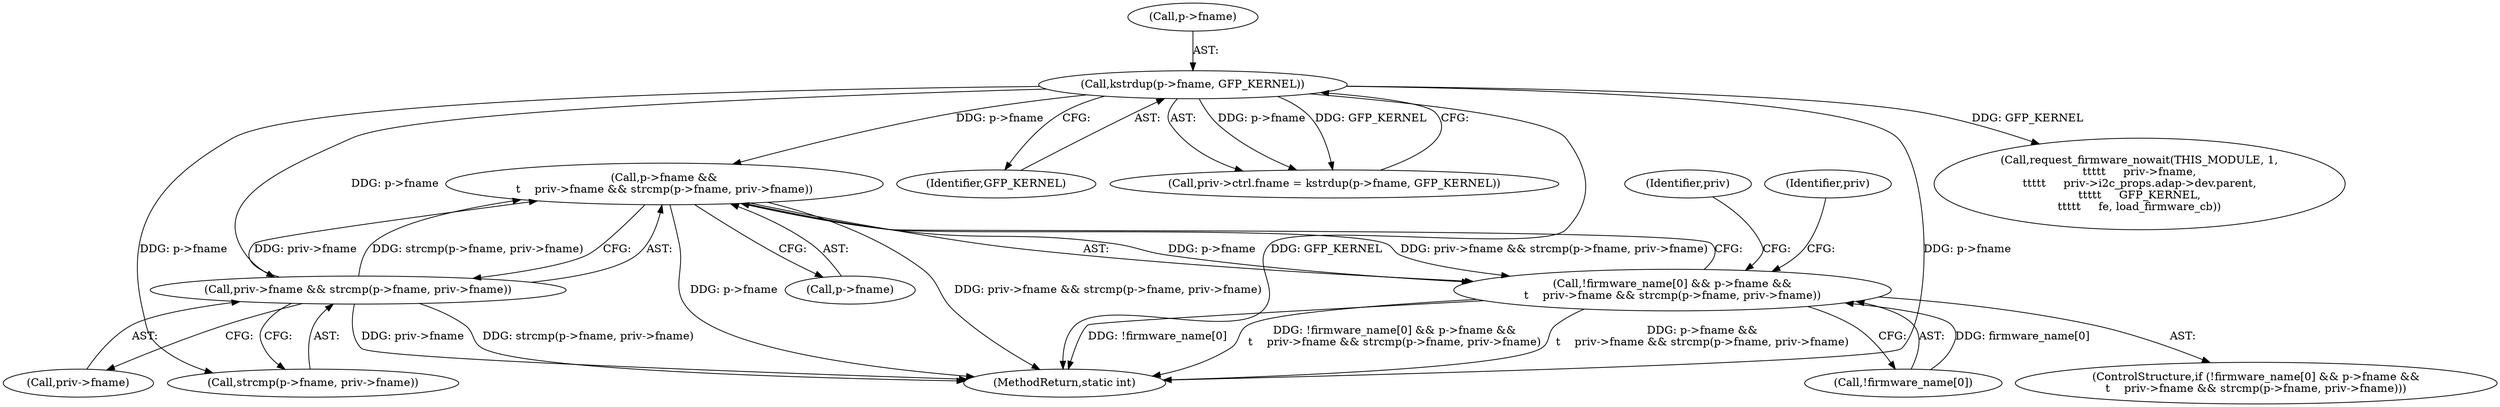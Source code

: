 digraph "0_linux_8dfbcc4351a0b6d2f2d77f367552f48ffefafe18@API" {
"1000184" [label="(Call,p->fname &&\n\t    priv->fname && strcmp(p->fname, priv->fname))"];
"1000162" [label="(Call,kstrdup(p->fname, GFP_KERNEL))"];
"1000188" [label="(Call,priv->fname && strcmp(p->fname, priv->fname))"];
"1000179" [label="(Call,!firmware_name[0] && p->fname &&\n\t    priv->fname && strcmp(p->fname, priv->fname))"];
"1000163" [label="(Call,p->fname)"];
"1000205" [label="(Identifier,priv)"];
"1000166" [label="(Identifier,GFP_KERNEL)"];
"1000189" [label="(Call,priv->fname)"];
"1000192" [label="(Call,strcmp(p->fname, priv->fname))"];
"1000156" [label="(Call,priv->ctrl.fname = kstrdup(p->fname, GFP_KERNEL))"];
"1000188" [label="(Call,priv->fname && strcmp(p->fname, priv->fname))"];
"1000180" [label="(Call,!firmware_name[0])"];
"1000179" [label="(Call,!firmware_name[0] && p->fname &&\n\t    priv->fname && strcmp(p->fname, priv->fname))"];
"1000291" [label="(MethodReturn,static int)"];
"1000162" [label="(Call,kstrdup(p->fname, GFP_KERNEL))"];
"1000245" [label="(Call,request_firmware_nowait(THIS_MODULE, 1,\n\t\t\t\t\t     priv->fname,\n\t\t\t\t\t     priv->i2c_props.adap->dev.parent,\n\t\t\t\t\t     GFP_KERNEL,\n\t\t\t\t\t     fe, load_firmware_cb))"];
"1000185" [label="(Call,p->fname)"];
"1000200" [label="(Identifier,priv)"];
"1000184" [label="(Call,p->fname &&\n\t    priv->fname && strcmp(p->fname, priv->fname))"];
"1000178" [label="(ControlStructure,if (!firmware_name[0] && p->fname &&\n\t    priv->fname && strcmp(p->fname, priv->fname)))"];
"1000184" -> "1000179"  [label="AST: "];
"1000184" -> "1000185"  [label="CFG: "];
"1000184" -> "1000188"  [label="CFG: "];
"1000185" -> "1000184"  [label="AST: "];
"1000188" -> "1000184"  [label="AST: "];
"1000179" -> "1000184"  [label="CFG: "];
"1000184" -> "1000291"  [label="DDG: p->fname"];
"1000184" -> "1000291"  [label="DDG: priv->fname && strcmp(p->fname, priv->fname)"];
"1000184" -> "1000179"  [label="DDG: p->fname"];
"1000184" -> "1000179"  [label="DDG: priv->fname && strcmp(p->fname, priv->fname)"];
"1000162" -> "1000184"  [label="DDG: p->fname"];
"1000188" -> "1000184"  [label="DDG: priv->fname"];
"1000188" -> "1000184"  [label="DDG: strcmp(p->fname, priv->fname)"];
"1000162" -> "1000156"  [label="AST: "];
"1000162" -> "1000166"  [label="CFG: "];
"1000163" -> "1000162"  [label="AST: "];
"1000166" -> "1000162"  [label="AST: "];
"1000156" -> "1000162"  [label="CFG: "];
"1000162" -> "1000291"  [label="DDG: GFP_KERNEL"];
"1000162" -> "1000291"  [label="DDG: p->fname"];
"1000162" -> "1000156"  [label="DDG: p->fname"];
"1000162" -> "1000156"  [label="DDG: GFP_KERNEL"];
"1000162" -> "1000188"  [label="DDG: p->fname"];
"1000162" -> "1000192"  [label="DDG: p->fname"];
"1000162" -> "1000245"  [label="DDG: GFP_KERNEL"];
"1000188" -> "1000189"  [label="CFG: "];
"1000188" -> "1000192"  [label="CFG: "];
"1000189" -> "1000188"  [label="AST: "];
"1000192" -> "1000188"  [label="AST: "];
"1000188" -> "1000291"  [label="DDG: priv->fname"];
"1000188" -> "1000291"  [label="DDG: strcmp(p->fname, priv->fname)"];
"1000179" -> "1000178"  [label="AST: "];
"1000179" -> "1000180"  [label="CFG: "];
"1000180" -> "1000179"  [label="AST: "];
"1000200" -> "1000179"  [label="CFG: "];
"1000205" -> "1000179"  [label="CFG: "];
"1000179" -> "1000291"  [label="DDG: !firmware_name[0] && p->fname &&\n\t    priv->fname && strcmp(p->fname, priv->fname)"];
"1000179" -> "1000291"  [label="DDG: p->fname &&\n\t    priv->fname && strcmp(p->fname, priv->fname)"];
"1000179" -> "1000291"  [label="DDG: !firmware_name[0]"];
"1000180" -> "1000179"  [label="DDG: firmware_name[0]"];
}
